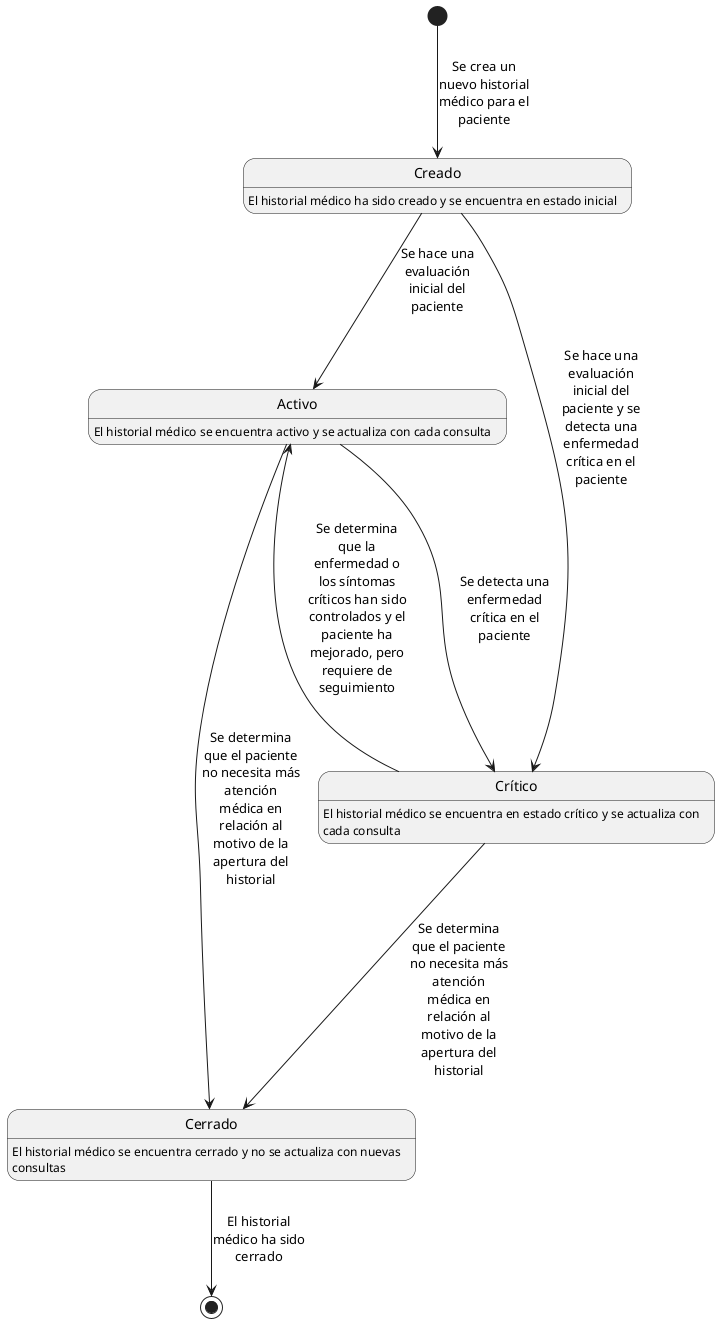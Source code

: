 @startuml  HistorialMedico
skinparam maxMessageSize 100
skinparam wrapWidth 400

[*] --> Creado : Se crea un nuevo historial médico para el paciente

Creado : El historial médico ha sido creado y se encuentra en estado inicial
Creado --> Activo : Se hace una evaluación inicial del paciente
Creado --> Crítico : Se hace una evaluación inicial del paciente y se detecta una enfermedad crítica en el paciente

Activo : El historial médico se encuentra activo y se actualiza con cada consulta
Activo --> Crítico : Se detecta una enfermedad crítica en el paciente
Activo --> Cerrado : Se determina que el paciente no necesita más atención médica en relación al motivo de la apertura del historial

Crítico : El historial médico se encuentra en estado crítico y se actualiza con cada consulta
Crítico --> Activo : Se determina que la enfermedad o los síntomas críticos han sido controlados y el paciente ha mejorado, pero requiere de seguimiento
Crítico --> Cerrado : Se determina que el paciente no necesita más atención médica en relación al motivo de la apertura del historial

Cerrado : El historial médico se encuentra cerrado y no se actualiza con nuevas consultas
Cerrado --> [*] : El historial médico ha sido cerrado

@enduml